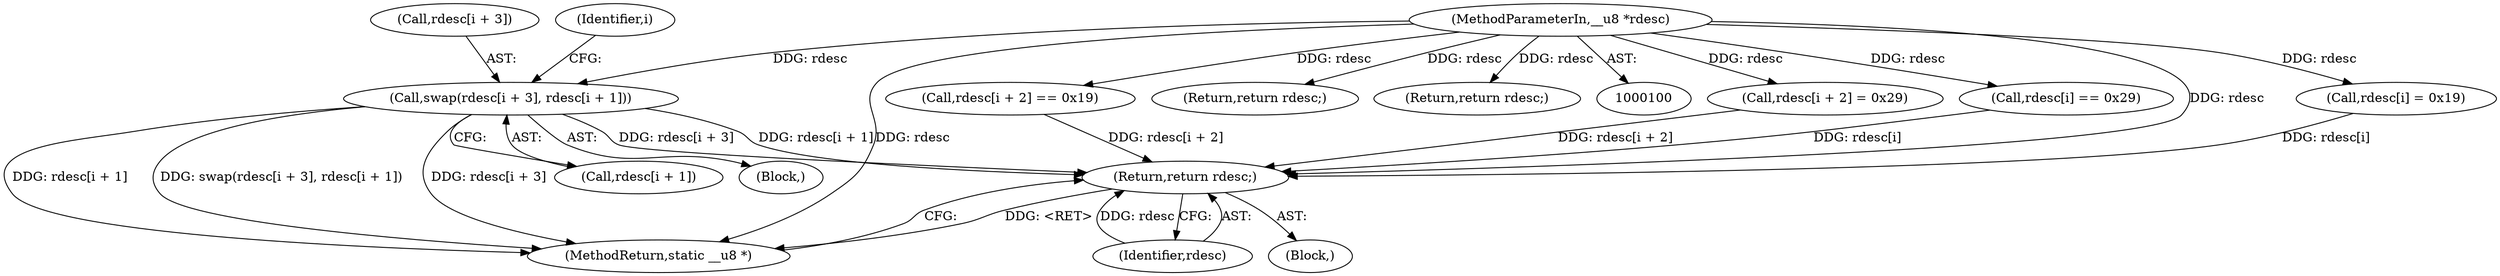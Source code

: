digraph "0_linux_1ebb71143758f45dc0fa76e2f48429e13b16d110@array" {
"1000166" [label="(Call,swap(rdesc[i + 3], rdesc[i + 1]))"];
"1000102" [label="(MethodParameterIn,__u8 *rdesc)"];
"1000177" [label="(Return,return rdesc;)"];
"1000172" [label="(Call,rdesc[i + 1])"];
"1000166" [label="(Call,swap(rdesc[i + 3], rdesc[i + 1]))"];
"1000104" [label="(Block,)"];
"1000179" [label="(MethodReturn,static __u8 *)"];
"1000177" [label="(Return,return rdesc;)"];
"1000154" [label="(Call,rdesc[i] = 0x19)"];
"1000178" [label="(Identifier,rdesc)"];
"1000167" [label="(Call,rdesc[i + 3])"];
"1000146" [label="(Call,rdesc[i + 2] == 0x19)"];
"1000118" [label="(Return,return rdesc;)"];
"1000102" [label="(MethodParameterIn,__u8 *rdesc)"];
"1000125" [label="(Return,return rdesc;)"];
"1000159" [label="(Call,rdesc[i + 2] = 0x29)"];
"1000141" [label="(Call,rdesc[i] == 0x29)"];
"1000138" [label="(Identifier,i)"];
"1000153" [label="(Block,)"];
"1000166" -> "1000153"  [label="AST: "];
"1000166" -> "1000172"  [label="CFG: "];
"1000167" -> "1000166"  [label="AST: "];
"1000172" -> "1000166"  [label="AST: "];
"1000138" -> "1000166"  [label="CFG: "];
"1000166" -> "1000179"  [label="DDG: rdesc[i + 1]"];
"1000166" -> "1000179"  [label="DDG: swap(rdesc[i + 3], rdesc[i + 1])"];
"1000166" -> "1000179"  [label="DDG: rdesc[i + 3]"];
"1000102" -> "1000166"  [label="DDG: rdesc"];
"1000166" -> "1000177"  [label="DDG: rdesc[i + 1]"];
"1000166" -> "1000177"  [label="DDG: rdesc[i + 3]"];
"1000102" -> "1000100"  [label="AST: "];
"1000102" -> "1000179"  [label="DDG: rdesc"];
"1000102" -> "1000118"  [label="DDG: rdesc"];
"1000102" -> "1000125"  [label="DDG: rdesc"];
"1000102" -> "1000141"  [label="DDG: rdesc"];
"1000102" -> "1000146"  [label="DDG: rdesc"];
"1000102" -> "1000154"  [label="DDG: rdesc"];
"1000102" -> "1000159"  [label="DDG: rdesc"];
"1000102" -> "1000177"  [label="DDG: rdesc"];
"1000177" -> "1000104"  [label="AST: "];
"1000177" -> "1000178"  [label="CFG: "];
"1000178" -> "1000177"  [label="AST: "];
"1000179" -> "1000177"  [label="CFG: "];
"1000177" -> "1000179"  [label="DDG: <RET>"];
"1000178" -> "1000177"  [label="DDG: rdesc"];
"1000159" -> "1000177"  [label="DDG: rdesc[i + 2]"];
"1000146" -> "1000177"  [label="DDG: rdesc[i + 2]"];
"1000141" -> "1000177"  [label="DDG: rdesc[i]"];
"1000154" -> "1000177"  [label="DDG: rdesc[i]"];
}
